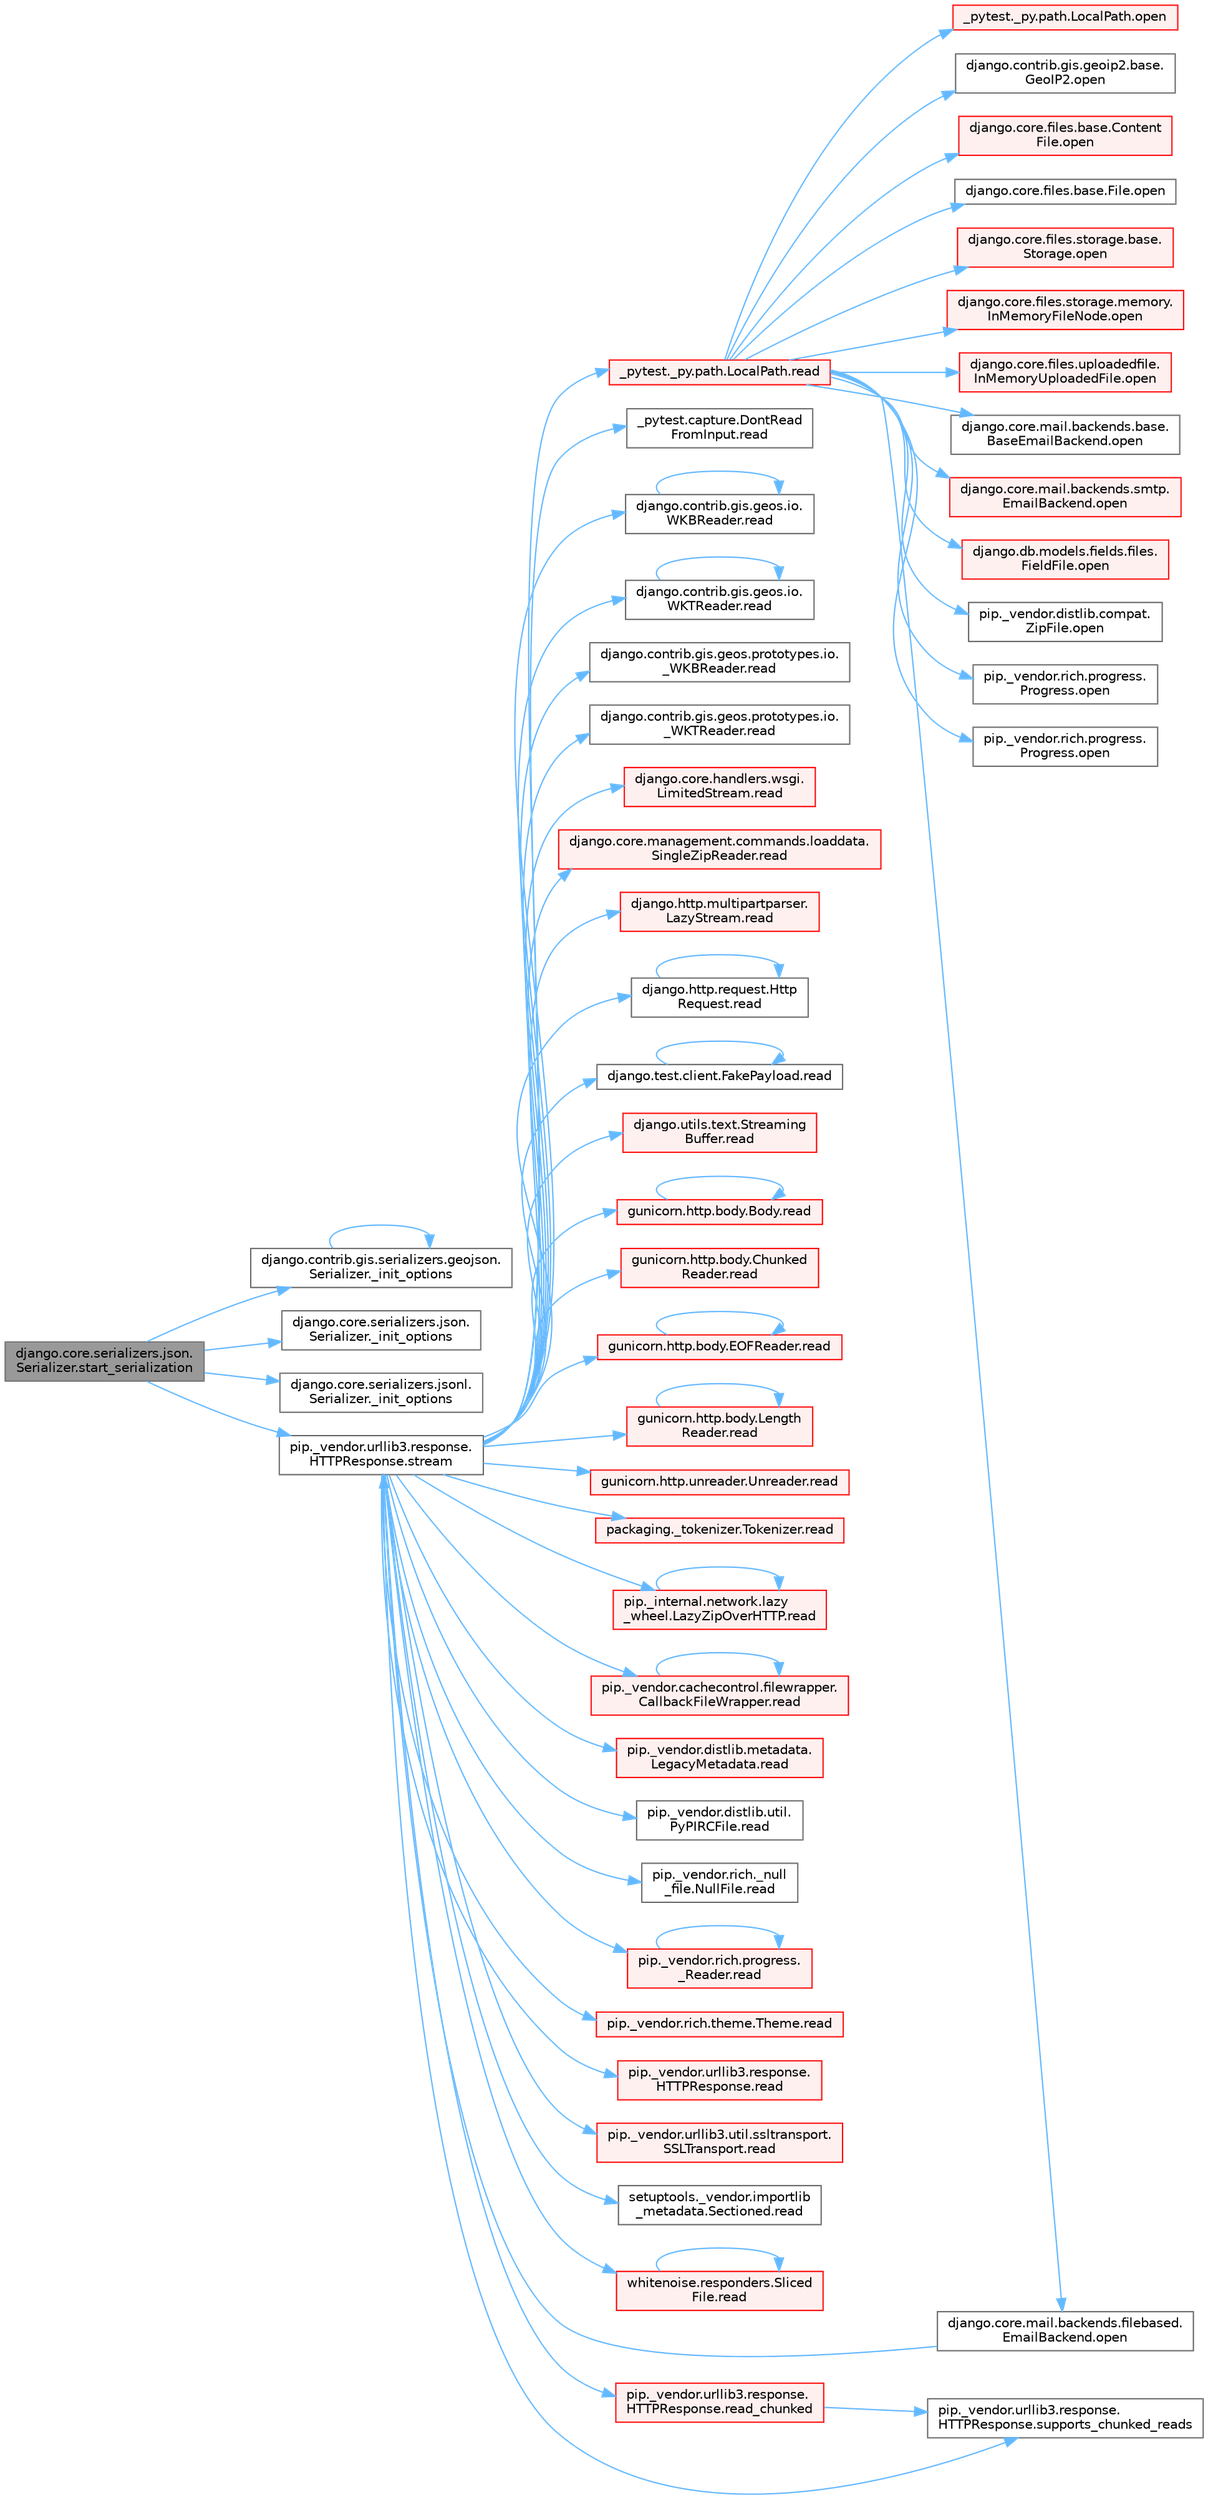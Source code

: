 digraph "django.core.serializers.json.Serializer.start_serialization"
{
 // LATEX_PDF_SIZE
  bgcolor="transparent";
  edge [fontname=Helvetica,fontsize=10,labelfontname=Helvetica,labelfontsize=10];
  node [fontname=Helvetica,fontsize=10,shape=box,height=0.2,width=0.4];
  rankdir="LR";
  Node1 [id="Node000001",label="django.core.serializers.json.\lSerializer.start_serialization",height=0.2,width=0.4,color="gray40", fillcolor="grey60", style="filled", fontcolor="black",tooltip=" "];
  Node1 -> Node2 [id="edge1_Node000001_Node000002",color="steelblue1",style="solid",tooltip=" "];
  Node2 [id="Node000002",label="django.contrib.gis.serializers.geojson.\lSerializer._init_options",height=0.2,width=0.4,color="grey40", fillcolor="white", style="filled",URL="$classdjango_1_1contrib_1_1gis_1_1serializers_1_1geojson_1_1_serializer.html#a217f9ca30baf472a722a9b184ea5fbb5",tooltip=" "];
  Node2 -> Node2 [id="edge2_Node000002_Node000002",color="steelblue1",style="solid",tooltip=" "];
  Node1 -> Node3 [id="edge3_Node000001_Node000003",color="steelblue1",style="solid",tooltip=" "];
  Node3 [id="Node000003",label="django.core.serializers.json.\lSerializer._init_options",height=0.2,width=0.4,color="grey40", fillcolor="white", style="filled",URL="$classdjango_1_1core_1_1serializers_1_1json_1_1_serializer.html#a603ffdbd07e2ee0cab09ac713c90a185",tooltip=" "];
  Node1 -> Node4 [id="edge4_Node000001_Node000004",color="steelblue1",style="solid",tooltip=" "];
  Node4 [id="Node000004",label="django.core.serializers.jsonl.\lSerializer._init_options",height=0.2,width=0.4,color="grey40", fillcolor="white", style="filled",URL="$classdjango_1_1core_1_1serializers_1_1jsonl_1_1_serializer.html#a87d25211b8e3ea3f140b5223c79d85b1",tooltip=" "];
  Node1 -> Node5 [id="edge5_Node000001_Node000005",color="steelblue1",style="solid",tooltip=" "];
  Node5 [id="Node000005",label="pip._vendor.urllib3.response.\lHTTPResponse.stream",height=0.2,width=0.4,color="grey40", fillcolor="white", style="filled",URL="$classpip_1_1__vendor_1_1urllib3_1_1response_1_1_h_t_t_p_response.html#a8d802b25f09dd341838a1d631ffc4f62",tooltip=" "];
  Node5 -> Node6 [id="edge6_Node000005_Node000006",color="steelblue1",style="solid",tooltip=" "];
  Node6 [id="Node000006",label="_pytest._py.path.LocalPath.read",height=0.2,width=0.4,color="red", fillcolor="#FFF0F0", style="filled",URL="$class__pytest_1_1__py_1_1path_1_1_local_path.html#a8640b65f715ce8a258379deb78a68fd8",tooltip=" "];
  Node6 -> Node7 [id="edge7_Node000006_Node000007",color="steelblue1",style="solid",tooltip=" "];
  Node7 [id="Node000007",label="_pytest._py.path.LocalPath.open",height=0.2,width=0.4,color="red", fillcolor="#FFF0F0", style="filled",URL="$class__pytest_1_1__py_1_1path_1_1_local_path.html#ac72dbda993b11dc52a738bfc6267dda0",tooltip=" "];
  Node6 -> Node243 [id="edge8_Node000006_Node000243",color="steelblue1",style="solid",tooltip=" "];
  Node243 [id="Node000243",label="django.contrib.gis.geoip2.base.\lGeoIP2.open",height=0.2,width=0.4,color="grey40", fillcolor="white", style="filled",URL="$classdjango_1_1contrib_1_1gis_1_1geoip2_1_1base_1_1_geo_i_p2.html#a39b20c40f1d3f4e4a37f9a4b8cd40e4d",tooltip=" "];
  Node6 -> Node244 [id="edge9_Node000006_Node000244",color="steelblue1",style="solid",tooltip=" "];
  Node244 [id="Node000244",label="django.core.files.base.Content\lFile.open",height=0.2,width=0.4,color="red", fillcolor="#FFF0F0", style="filled",URL="$classdjango_1_1core_1_1files_1_1base_1_1_content_file.html#a2d9c2fb349c078834c401c23b3b10250",tooltip=" "];
  Node6 -> Node348 [id="edge10_Node000006_Node000348",color="steelblue1",style="solid",tooltip=" "];
  Node348 [id="Node000348",label="django.core.files.base.File.open",height=0.2,width=0.4,color="grey40", fillcolor="white", style="filled",URL="$classdjango_1_1core_1_1files_1_1base_1_1_file.html#a77453efc21bb631b97bff9f6aff27eb1",tooltip=" "];
  Node6 -> Node349 [id="edge11_Node000006_Node000349",color="steelblue1",style="solid",tooltip=" "];
  Node349 [id="Node000349",label="django.core.files.storage.base.\lStorage.open",height=0.2,width=0.4,color="red", fillcolor="#FFF0F0", style="filled",URL="$classdjango_1_1core_1_1files_1_1storage_1_1base_1_1_storage.html#a83f5a2f19c0564c4a1732f88b32c4b49",tooltip=" "];
  Node6 -> Node815 [id="edge12_Node000006_Node000815",color="steelblue1",style="solid",tooltip=" "];
  Node815 [id="Node000815",label="django.core.files.storage.memory.\lInMemoryFileNode.open",height=0.2,width=0.4,color="red", fillcolor="#FFF0F0", style="filled",URL="$classdjango_1_1core_1_1files_1_1storage_1_1memory_1_1_in_memory_file_node.html#a5c6b58cc9c725338da58591f6c689798",tooltip=" "];
  Node6 -> Node819 [id="edge13_Node000006_Node000819",color="steelblue1",style="solid",tooltip=" "];
  Node819 [id="Node000819",label="django.core.files.uploadedfile.\lInMemoryUploadedFile.open",height=0.2,width=0.4,color="red", fillcolor="#FFF0F0", style="filled",URL="$classdjango_1_1core_1_1files_1_1uploadedfile_1_1_in_memory_uploaded_file.html#a7f211d59dc27d050a61d27ca2e0f5f40",tooltip=" "];
  Node6 -> Node820 [id="edge14_Node000006_Node000820",color="steelblue1",style="solid",tooltip=" "];
  Node820 [id="Node000820",label="django.core.mail.backends.base.\lBaseEmailBackend.open",height=0.2,width=0.4,color="grey40", fillcolor="white", style="filled",URL="$classdjango_1_1core_1_1mail_1_1backends_1_1base_1_1_base_email_backend.html#af6f1cc1a0a6e09c1461109c5dab1557b",tooltip=" "];
  Node6 -> Node821 [id="edge15_Node000006_Node000821",color="steelblue1",style="solid",tooltip=" "];
  Node821 [id="Node000821",label="django.core.mail.backends.filebased.\lEmailBackend.open",height=0.2,width=0.4,color="grey40", fillcolor="white", style="filled",URL="$classdjango_1_1core_1_1mail_1_1backends_1_1filebased_1_1_email_backend.html#acc1a9fd1f47e8c6b22587d70427d0bf9",tooltip=" "];
  Node821 -> Node5 [id="edge16_Node000821_Node000005",color="steelblue1",style="solid",tooltip=" "];
  Node6 -> Node822 [id="edge17_Node000006_Node000822",color="steelblue1",style="solid",tooltip=" "];
  Node822 [id="Node000822",label="django.core.mail.backends.smtp.\lEmailBackend.open",height=0.2,width=0.4,color="red", fillcolor="#FFF0F0", style="filled",URL="$classdjango_1_1core_1_1mail_1_1backends_1_1smtp_1_1_email_backend.html#a739b3a346c87c0fd9854f988b8a4dd3a",tooltip=" "];
  Node6 -> Node840 [id="edge18_Node000006_Node000840",color="steelblue1",style="solid",tooltip=" "];
  Node840 [id="Node000840",label="django.db.models.fields.files.\lFieldFile.open",height=0.2,width=0.4,color="red", fillcolor="#FFF0F0", style="filled",URL="$classdjango_1_1db_1_1models_1_1fields_1_1files_1_1_field_file.html#ac17332adacb50b3ff23da63ecbe5561f",tooltip=" "];
  Node6 -> Node852 [id="edge19_Node000006_Node000852",color="steelblue1",style="solid",tooltip=" "];
  Node852 [id="Node000852",label="pip._vendor.distlib.compat.\lZipFile.open",height=0.2,width=0.4,color="grey40", fillcolor="white", style="filled",URL="$classpip_1_1__vendor_1_1distlib_1_1compat_1_1_zip_file.html#a50609c5c9b216af3068c9c2881abdeda",tooltip=" "];
  Node6 -> Node853 [id="edge20_Node000006_Node000853",color="steelblue1",style="solid",tooltip=" "];
  Node853 [id="Node000853",label="pip._vendor.rich.progress.\lProgress.open",height=0.2,width=0.4,color="grey40", fillcolor="white", style="filled",URL="$classpip_1_1__vendor_1_1rich_1_1progress_1_1_progress.html#a4191cf7b2aa691672113b93721a54ec3",tooltip=" "];
  Node6 -> Node854 [id="edge21_Node000006_Node000854",color="steelblue1",style="solid",tooltip=" "];
  Node854 [id="Node000854",label="pip._vendor.rich.progress.\lProgress.open",height=0.2,width=0.4,color="grey40", fillcolor="white", style="filled",URL="$classpip_1_1__vendor_1_1rich_1_1progress_1_1_progress.html#a4311f481b1ced83aa9a73d40166f53c8",tooltip=" "];
  Node5 -> Node452 [id="edge22_Node000005_Node000452",color="steelblue1",style="solid",tooltip=" "];
  Node452 [id="Node000452",label="_pytest.capture.DontRead\lFromInput.read",height=0.2,width=0.4,color="grey40", fillcolor="white", style="filled",URL="$class__pytest_1_1capture_1_1_dont_read_from_input.html#abe84d6d5626bed2fa4f52408d2b95d3f",tooltip=" "];
  Node5 -> Node453 [id="edge23_Node000005_Node000453",color="steelblue1",style="solid",tooltip=" "];
  Node453 [id="Node000453",label="django.contrib.gis.geos.io.\lWKBReader.read",height=0.2,width=0.4,color="grey40", fillcolor="white", style="filled",URL="$classdjango_1_1contrib_1_1gis_1_1geos_1_1io_1_1_w_k_b_reader.html#a690153c2f609f20814011beceded4ce6",tooltip=" "];
  Node453 -> Node453 [id="edge24_Node000453_Node000453",color="steelblue1",style="solid",tooltip=" "];
  Node5 -> Node454 [id="edge25_Node000005_Node000454",color="steelblue1",style="solid",tooltip=" "];
  Node454 [id="Node000454",label="django.contrib.gis.geos.io.\lWKTReader.read",height=0.2,width=0.4,color="grey40", fillcolor="white", style="filled",URL="$classdjango_1_1contrib_1_1gis_1_1geos_1_1io_1_1_w_k_t_reader.html#af8cdf42c9388b4ca18b86af2cd174dd0",tooltip=" "];
  Node454 -> Node454 [id="edge26_Node000454_Node000454",color="steelblue1",style="solid",tooltip=" "];
  Node5 -> Node455 [id="edge27_Node000005_Node000455",color="steelblue1",style="solid",tooltip=" "];
  Node455 [id="Node000455",label="django.contrib.gis.geos.prototypes.io.\l_WKBReader.read",height=0.2,width=0.4,color="grey40", fillcolor="white", style="filled",URL="$classdjango_1_1contrib_1_1gis_1_1geos_1_1prototypes_1_1io_1_1___w_k_b_reader.html#a71e78ed5a74b998533ef3801723a5827",tooltip=" "];
  Node5 -> Node456 [id="edge28_Node000005_Node000456",color="steelblue1",style="solid",tooltip=" "];
  Node456 [id="Node000456",label="django.contrib.gis.geos.prototypes.io.\l_WKTReader.read",height=0.2,width=0.4,color="grey40", fillcolor="white", style="filled",URL="$classdjango_1_1contrib_1_1gis_1_1geos_1_1prototypes_1_1io_1_1___w_k_t_reader.html#a97b2007978d99bec56d1bbf4091dd46a",tooltip=" "];
  Node5 -> Node457 [id="edge29_Node000005_Node000457",color="steelblue1",style="solid",tooltip=" "];
  Node457 [id="Node000457",label="django.core.handlers.wsgi.\lLimitedStream.read",height=0.2,width=0.4,color="red", fillcolor="#FFF0F0", style="filled",URL="$classdjango_1_1core_1_1handlers_1_1wsgi_1_1_limited_stream.html#a01766186550a2bafd2a0c0cac1117797",tooltip=" "];
  Node5 -> Node461 [id="edge30_Node000005_Node000461",color="steelblue1",style="solid",tooltip=" "];
  Node461 [id="Node000461",label="django.core.management.commands.loaddata.\lSingleZipReader.read",height=0.2,width=0.4,color="red", fillcolor="#FFF0F0", style="filled",URL="$classdjango_1_1core_1_1management_1_1commands_1_1loaddata_1_1_single_zip_reader.html#a6c6512afb638e535f6d9973329238ec1",tooltip=" "];
  Node5 -> Node466 [id="edge31_Node000005_Node000466",color="steelblue1",style="solid",tooltip=" "];
  Node466 [id="Node000466",label="django.http.multipartparser.\lLazyStream.read",height=0.2,width=0.4,color="red", fillcolor="#FFF0F0", style="filled",URL="$classdjango_1_1http_1_1multipartparser_1_1_lazy_stream.html#af5553676fbef507453fe16dbce30f2d6",tooltip=" "];
  Node5 -> Node469 [id="edge32_Node000005_Node000469",color="steelblue1",style="solid",tooltip=" "];
  Node469 [id="Node000469",label="django.http.request.Http\lRequest.read",height=0.2,width=0.4,color="grey40", fillcolor="white", style="filled",URL="$classdjango_1_1http_1_1request_1_1_http_request.html#a7b5205e754042f5dc1400c5f6884da05",tooltip=" "];
  Node469 -> Node469 [id="edge33_Node000469_Node000469",color="steelblue1",style="solid",tooltip=" "];
  Node5 -> Node470 [id="edge34_Node000005_Node000470",color="steelblue1",style="solid",tooltip=" "];
  Node470 [id="Node000470",label="django.test.client.FakePayload.read",height=0.2,width=0.4,color="grey40", fillcolor="white", style="filled",URL="$classdjango_1_1test_1_1client_1_1_fake_payload.html#a4968728a37f7ecfa436f7156923f32fc",tooltip=" "];
  Node470 -> Node470 [id="edge35_Node000470_Node000470",color="steelblue1",style="solid",tooltip=" "];
  Node5 -> Node471 [id="edge36_Node000005_Node000471",color="steelblue1",style="solid",tooltip=" "];
  Node471 [id="Node000471",label="django.utils.text.Streaming\lBuffer.read",height=0.2,width=0.4,color="red", fillcolor="#FFF0F0", style="filled",URL="$classdjango_1_1utils_1_1text_1_1_streaming_buffer.html#a0d8c76cbb45b290915e65a79dabe0d7b",tooltip=" "];
  Node5 -> Node506 [id="edge37_Node000005_Node000506",color="steelblue1",style="solid",tooltip=" "];
  Node506 [id="Node000506",label="gunicorn.http.body.Body.read",height=0.2,width=0.4,color="red", fillcolor="#FFF0F0", style="filled",URL="$classgunicorn_1_1http_1_1body_1_1_body.html#a26fa33ab9da80d4da60638f902d8bbd8",tooltip=" "];
  Node506 -> Node506 [id="edge38_Node000506_Node000506",color="steelblue1",style="solid",tooltip=" "];
  Node5 -> Node509 [id="edge39_Node000005_Node000509",color="steelblue1",style="solid",tooltip=" "];
  Node509 [id="Node000509",label="gunicorn.http.body.Chunked\lReader.read",height=0.2,width=0.4,color="red", fillcolor="#FFF0F0", style="filled",URL="$classgunicorn_1_1http_1_1body_1_1_chunked_reader.html#aa291cdee58cf19e63d92914442ab2d7e",tooltip=" "];
  Node5 -> Node515 [id="edge40_Node000005_Node000515",color="steelblue1",style="solid",tooltip=" "];
  Node515 [id="Node000515",label="gunicorn.http.body.EOFReader.read",height=0.2,width=0.4,color="red", fillcolor="#FFF0F0", style="filled",URL="$classgunicorn_1_1http_1_1body_1_1_e_o_f_reader.html#a6ae0aab25c53911d59fcbb87c1dfa602",tooltip=" "];
  Node515 -> Node515 [id="edge41_Node000515_Node000515",color="steelblue1",style="solid",tooltip=" "];
  Node5 -> Node518 [id="edge42_Node000005_Node000518",color="steelblue1",style="solid",tooltip=" "];
  Node518 [id="Node000518",label="gunicorn.http.body.Length\lReader.read",height=0.2,width=0.4,color="red", fillcolor="#FFF0F0", style="filled",URL="$classgunicorn_1_1http_1_1body_1_1_length_reader.html#a78c9415492b01b7b1553a481fe9aef7e",tooltip=" "];
  Node518 -> Node518 [id="edge43_Node000518_Node000518",color="steelblue1",style="solid",tooltip=" "];
  Node5 -> Node520 [id="edge44_Node000005_Node000520",color="steelblue1",style="solid",tooltip=" "];
  Node520 [id="Node000520",label="gunicorn.http.unreader.Unreader.read",height=0.2,width=0.4,color="red", fillcolor="#FFF0F0", style="filled",URL="$classgunicorn_1_1http_1_1unreader_1_1_unreader.html#a4d05a3b72ffb1dd09d3e4b3dd1d1e44c",tooltip=" "];
  Node5 -> Node4293 [id="edge45_Node000005_Node004293",color="steelblue1",style="solid",tooltip=" "];
  Node4293 [id="Node004293",label="packaging._tokenizer.Tokenizer.read",height=0.2,width=0.4,color="red", fillcolor="#FFF0F0", style="filled",URL="$classpackaging_1_1__tokenizer_1_1_tokenizer.html#a0338e1186dd1574082f047fdff9b3b2d",tooltip=" "];
  Node5 -> Node4294 [id="edge46_Node000005_Node004294",color="steelblue1",style="solid",tooltip=" "];
  Node4294 [id="Node004294",label="pip._internal.network.lazy\l_wheel.LazyZipOverHTTP.read",height=0.2,width=0.4,color="red", fillcolor="#FFF0F0", style="filled",URL="$classpip_1_1__internal_1_1network_1_1lazy__wheel_1_1_lazy_zip_over_h_t_t_p.html#adb8837e292941df2568b4de4082ecf19",tooltip=" "];
  Node4294 -> Node4294 [id="edge47_Node004294_Node004294",color="steelblue1",style="solid",tooltip=" "];
  Node5 -> Node4308 [id="edge48_Node000005_Node004308",color="steelblue1",style="solid",tooltip=" "];
  Node4308 [id="Node004308",label="pip._vendor.cachecontrol.filewrapper.\lCallbackFileWrapper.read",height=0.2,width=0.4,color="red", fillcolor="#FFF0F0", style="filled",URL="$classpip_1_1__vendor_1_1cachecontrol_1_1filewrapper_1_1_callback_file_wrapper.html#afceb112c071f7b24b9db274a61213b68",tooltip=" "];
  Node4308 -> Node4308 [id="edge49_Node004308_Node004308",color="steelblue1",style="solid",tooltip=" "];
  Node5 -> Node4310 [id="edge50_Node000005_Node004310",color="steelblue1",style="solid",tooltip=" "];
  Node4310 [id="Node004310",label="pip._vendor.distlib.metadata.\lLegacyMetadata.read",height=0.2,width=0.4,color="red", fillcolor="#FFF0F0", style="filled",URL="$classpip_1_1__vendor_1_1distlib_1_1metadata_1_1_legacy_metadata.html#a5473003d19554803bc6f7f4af863060f",tooltip=" "];
  Node5 -> Node4312 [id="edge51_Node000005_Node004312",color="steelblue1",style="solid",tooltip=" "];
  Node4312 [id="Node004312",label="pip._vendor.distlib.util.\lPyPIRCFile.read",height=0.2,width=0.4,color="grey40", fillcolor="white", style="filled",URL="$classpip_1_1__vendor_1_1distlib_1_1util_1_1_py_p_i_r_c_file.html#a9db831938fff0ca340efdb70381bc7b1",tooltip=" "];
  Node5 -> Node4313 [id="edge52_Node000005_Node004313",color="steelblue1",style="solid",tooltip=" "];
  Node4313 [id="Node004313",label="pip._vendor.rich._null\l_file.NullFile.read",height=0.2,width=0.4,color="grey40", fillcolor="white", style="filled",URL="$classpip_1_1__vendor_1_1rich_1_1__null__file_1_1_null_file.html#a34cd6b7fcb25c35b0edeb1a291403522",tooltip=" "];
  Node5 -> Node4314 [id="edge53_Node000005_Node004314",color="steelblue1",style="solid",tooltip=" "];
  Node4314 [id="Node004314",label="pip._vendor.rich.progress.\l_Reader.read",height=0.2,width=0.4,color="red", fillcolor="#FFF0F0", style="filled",URL="$classpip_1_1__vendor_1_1rich_1_1progress_1_1___reader.html#abc9a19c1ccc4057e665996a500814420",tooltip=" "];
  Node4314 -> Node4314 [id="edge54_Node004314_Node004314",color="steelblue1",style="solid",tooltip=" "];
  Node5 -> Node4315 [id="edge55_Node000005_Node004315",color="steelblue1",style="solid",tooltip=" "];
  Node4315 [id="Node004315",label="pip._vendor.rich.theme.Theme.read",height=0.2,width=0.4,color="red", fillcolor="#FFF0F0", style="filled",URL="$classpip_1_1__vendor_1_1rich_1_1theme_1_1_theme.html#af15902d143164bd9dace530822864b4f",tooltip=" "];
  Node5 -> Node4318 [id="edge56_Node000005_Node004318",color="steelblue1",style="solid",tooltip=" "];
  Node4318 [id="Node004318",label="pip._vendor.urllib3.response.\lHTTPResponse.read",height=0.2,width=0.4,color="red", fillcolor="#FFF0F0", style="filled",URL="$classpip_1_1__vendor_1_1urllib3_1_1response_1_1_h_t_t_p_response.html#af2e8ded2867c7f29976cbe251a10178f",tooltip=" "];
  Node5 -> Node4324 [id="edge57_Node000005_Node004324",color="steelblue1",style="solid",tooltip=" "];
  Node4324 [id="Node004324",label="pip._vendor.urllib3.util.ssltransport.\lSSLTransport.read",height=0.2,width=0.4,color="red", fillcolor="#FFF0F0", style="filled",URL="$classpip_1_1__vendor_1_1urllib3_1_1util_1_1ssltransport_1_1_s_s_l_transport.html#a3311c85a8b31a1b389bd7013abdf6fd3",tooltip=" "];
  Node5 -> Node4333 [id="edge58_Node000005_Node004333",color="steelblue1",style="solid",tooltip=" "];
  Node4333 [id="Node004333",label="setuptools._vendor.importlib\l_metadata.Sectioned.read",height=0.2,width=0.4,color="grey40", fillcolor="white", style="filled",URL="$classsetuptools_1_1__vendor_1_1importlib__metadata_1_1_sectioned.html#aee19f1f55f0052af789e28b91d52c5bb",tooltip=" "];
  Node5 -> Node4334 [id="edge59_Node000005_Node004334",color="steelblue1",style="solid",tooltip=" "];
  Node4334 [id="Node004334",label="whitenoise.responders.Sliced\lFile.read",height=0.2,width=0.4,color="red", fillcolor="#FFF0F0", style="filled",URL="$classwhitenoise_1_1responders_1_1_sliced_file.html#af949d31457d709043147db62165bfa8d",tooltip=" "];
  Node4334 -> Node4334 [id="edge60_Node004334_Node004334",color="steelblue1",style="solid",tooltip=" "];
  Node5 -> Node4525 [id="edge61_Node000005_Node004525",color="steelblue1",style="solid",tooltip=" "];
  Node4525 [id="Node004525",label="pip._vendor.urllib3.response.\lHTTPResponse.read_chunked",height=0.2,width=0.4,color="red", fillcolor="#FFF0F0", style="filled",URL="$classpip_1_1__vendor_1_1urllib3_1_1response_1_1_h_t_t_p_response.html#a6d821d8da48e729768e93a7058db6d8e",tooltip=" "];
  Node4525 -> Node4528 [id="edge62_Node004525_Node004528",color="steelblue1",style="solid",tooltip=" "];
  Node4528 [id="Node004528",label="pip._vendor.urllib3.response.\lHTTPResponse.supports_chunked_reads",height=0.2,width=0.4,color="grey40", fillcolor="white", style="filled",URL="$classpip_1_1__vendor_1_1urllib3_1_1response_1_1_h_t_t_p_response.html#afa15113301e38f53d0d0b03699d8c141",tooltip=" "];
  Node5 -> Node4528 [id="edge63_Node000005_Node004528",color="steelblue1",style="solid",tooltip=" "];
}
